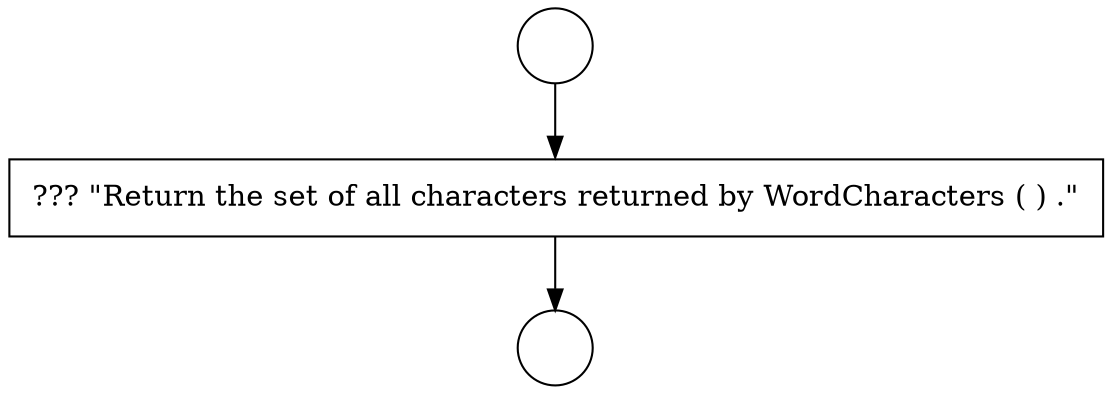 digraph {
  node12893 [shape=circle label=" " color="black" fillcolor="white" style=filled]
  node12895 [shape=none, margin=0, label=<<font color="black">
    <table border="0" cellborder="1" cellspacing="0" cellpadding="10">
      <tr><td align="left">??? &quot;Return the set of all characters returned by WordCharacters ( ) .&quot;</td></tr>
    </table>
  </font>> color="black" fillcolor="white" style=filled]
  node12894 [shape=circle label=" " color="black" fillcolor="white" style=filled]
  node12893 -> node12895 [ color="black"]
  node12895 -> node12894 [ color="black"]
}
